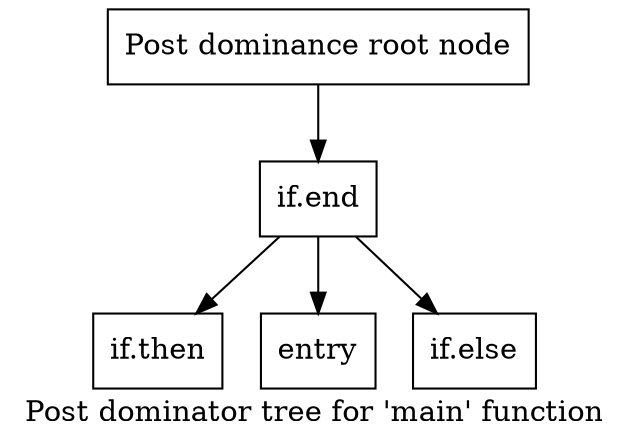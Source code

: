 digraph "Post dominator tree for 'main' function" {
	label="Post dominator tree for 'main' function";

	Node0x56098ffbcac0 [shape=record,label="{Post dominance root node}"];
	Node0x56098ffbcac0 -> Node0x56098ffbcf30;
	Node0x56098ffbcf30 [shape=record,label="{if.end}"];
	Node0x56098ffbcf30 -> Node0x56098ffbcf90;
	Node0x56098ffbcf30 -> Node0x56098ffbcff0;
	Node0x56098ffbcf30 -> Node0x56098ffbd050;
	Node0x56098ffbcf90 [shape=record,label="{if.then}"];
	Node0x56098ffbcff0 [shape=record,label="{entry}"];
	Node0x56098ffbd050 [shape=record,label="{if.else}"];
}
